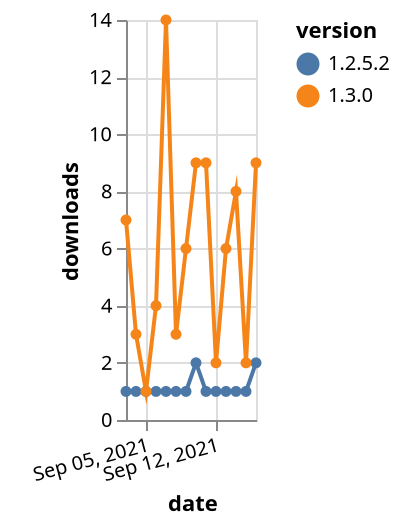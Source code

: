 {"$schema": "https://vega.github.io/schema/vega-lite/v5.json", "description": "A simple bar chart with embedded data.", "data": {"values": [{"date": "2021-09-03", "total": 767, "delta": 1, "version": "1.2.5.2"}, {"date": "2021-09-04", "total": 768, "delta": 1, "version": "1.2.5.2"}, {"date": "2021-09-05", "total": 769, "delta": 1, "version": "1.2.5.2"}, {"date": "2021-09-06", "total": 770, "delta": 1, "version": "1.2.5.2"}, {"date": "2021-09-07", "total": 771, "delta": 1, "version": "1.2.5.2"}, {"date": "2021-09-08", "total": 772, "delta": 1, "version": "1.2.5.2"}, {"date": "2021-09-09", "total": 773, "delta": 1, "version": "1.2.5.2"}, {"date": "2021-09-10", "total": 775, "delta": 2, "version": "1.2.5.2"}, {"date": "2021-09-11", "total": 776, "delta": 1, "version": "1.2.5.2"}, {"date": "2021-09-12", "total": 777, "delta": 1, "version": "1.2.5.2"}, {"date": "2021-09-13", "total": 778, "delta": 1, "version": "1.2.5.2"}, {"date": "2021-09-14", "total": 779, "delta": 1, "version": "1.2.5.2"}, {"date": "2021-09-15", "total": 780, "delta": 1, "version": "1.2.5.2"}, {"date": "2021-09-16", "total": 782, "delta": 2, "version": "1.2.5.2"}, {"date": "2021-09-03", "total": 1205, "delta": 7, "version": "1.3.0"}, {"date": "2021-09-04", "total": 1208, "delta": 3, "version": "1.3.0"}, {"date": "2021-09-05", "total": 1209, "delta": 1, "version": "1.3.0"}, {"date": "2021-09-06", "total": 1213, "delta": 4, "version": "1.3.0"}, {"date": "2021-09-07", "total": 1227, "delta": 14, "version": "1.3.0"}, {"date": "2021-09-08", "total": 1230, "delta": 3, "version": "1.3.0"}, {"date": "2021-09-09", "total": 1236, "delta": 6, "version": "1.3.0"}, {"date": "2021-09-10", "total": 1245, "delta": 9, "version": "1.3.0"}, {"date": "2021-09-11", "total": 1254, "delta": 9, "version": "1.3.0"}, {"date": "2021-09-12", "total": 1256, "delta": 2, "version": "1.3.0"}, {"date": "2021-09-13", "total": 1262, "delta": 6, "version": "1.3.0"}, {"date": "2021-09-14", "total": 1270, "delta": 8, "version": "1.3.0"}, {"date": "2021-09-15", "total": 1272, "delta": 2, "version": "1.3.0"}, {"date": "2021-09-16", "total": 1281, "delta": 9, "version": "1.3.0"}]}, "width": "container", "mark": {"type": "line", "point": {"filled": true}}, "encoding": {"x": {"field": "date", "type": "temporal", "timeUnit": "yearmonthdate", "title": "date", "axis": {"labelAngle": -15}}, "y": {"field": "delta", "type": "quantitative", "title": "downloads"}, "color": {"field": "version", "type": "nominal"}, "tooltip": {"field": "delta"}}}